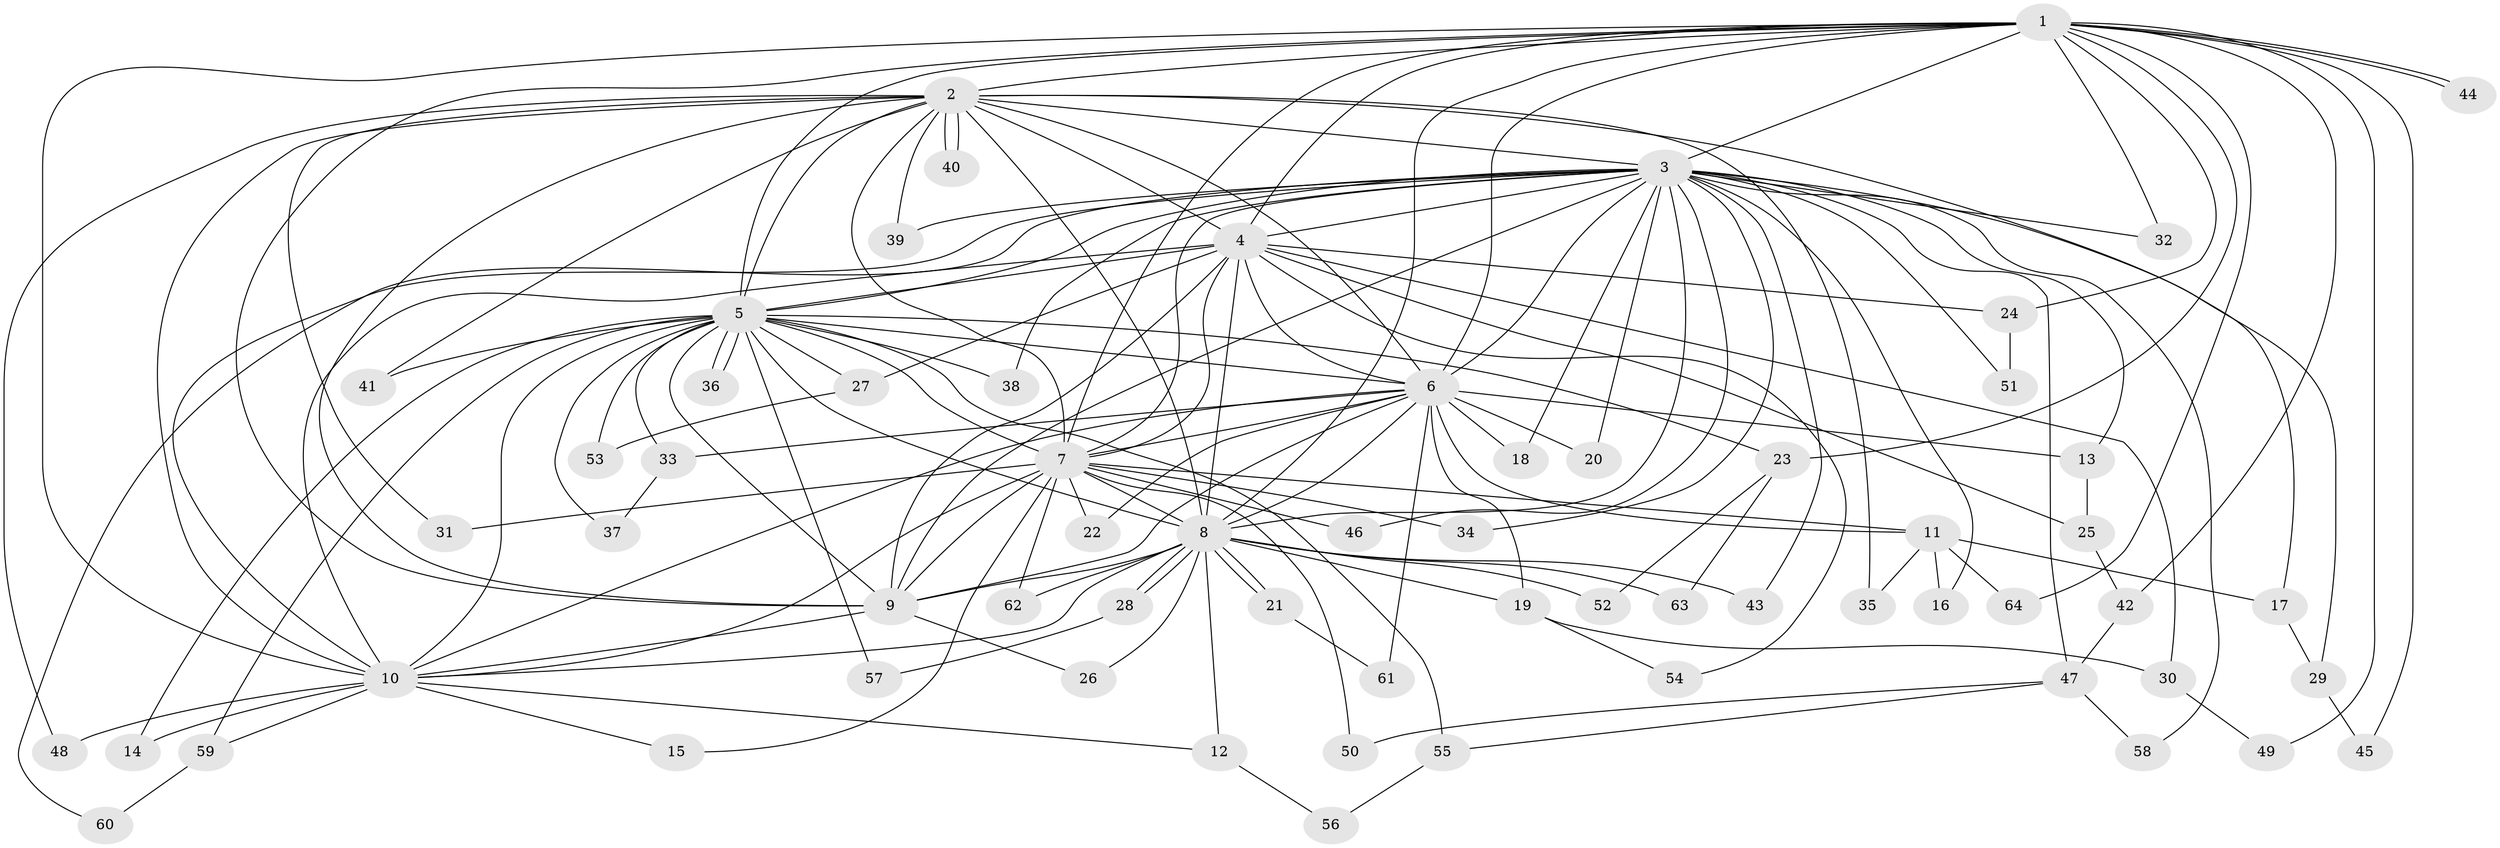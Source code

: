 // coarse degree distribution, {12: 0.047619047619047616, 11: 0.09523809523809523, 7: 0.047619047619047616, 13: 0.09523809523809523, 10: 0.09523809523809523, 5: 0.09523809523809523, 4: 0.14285714285714285, 6: 0.047619047619047616, 2: 0.19047619047619047, 3: 0.09523809523809523, 1: 0.047619047619047616}
// Generated by graph-tools (version 1.1) at 2025/49/03/04/25 22:49:53]
// undirected, 64 vertices, 153 edges
graph export_dot {
  node [color=gray90,style=filled];
  1;
  2;
  3;
  4;
  5;
  6;
  7;
  8;
  9;
  10;
  11;
  12;
  13;
  14;
  15;
  16;
  17;
  18;
  19;
  20;
  21;
  22;
  23;
  24;
  25;
  26;
  27;
  28;
  29;
  30;
  31;
  32;
  33;
  34;
  35;
  36;
  37;
  38;
  39;
  40;
  41;
  42;
  43;
  44;
  45;
  46;
  47;
  48;
  49;
  50;
  51;
  52;
  53;
  54;
  55;
  56;
  57;
  58;
  59;
  60;
  61;
  62;
  63;
  64;
  1 -- 2;
  1 -- 3;
  1 -- 4;
  1 -- 5;
  1 -- 6;
  1 -- 7;
  1 -- 8;
  1 -- 9;
  1 -- 10;
  1 -- 23;
  1 -- 24;
  1 -- 32;
  1 -- 42;
  1 -- 44;
  1 -- 44;
  1 -- 45;
  1 -- 49;
  1 -- 64;
  2 -- 3;
  2 -- 4;
  2 -- 5;
  2 -- 6;
  2 -- 7;
  2 -- 8;
  2 -- 9;
  2 -- 10;
  2 -- 17;
  2 -- 31;
  2 -- 35;
  2 -- 39;
  2 -- 40;
  2 -- 40;
  2 -- 41;
  2 -- 48;
  3 -- 4;
  3 -- 5;
  3 -- 6;
  3 -- 7;
  3 -- 8;
  3 -- 9;
  3 -- 10;
  3 -- 13;
  3 -- 16;
  3 -- 18;
  3 -- 20;
  3 -- 29;
  3 -- 32;
  3 -- 34;
  3 -- 38;
  3 -- 39;
  3 -- 43;
  3 -- 46;
  3 -- 47;
  3 -- 51;
  3 -- 58;
  3 -- 60;
  4 -- 5;
  4 -- 6;
  4 -- 7;
  4 -- 8;
  4 -- 9;
  4 -- 10;
  4 -- 24;
  4 -- 25;
  4 -- 27;
  4 -- 30;
  4 -- 54;
  5 -- 6;
  5 -- 7;
  5 -- 8;
  5 -- 9;
  5 -- 10;
  5 -- 14;
  5 -- 23;
  5 -- 27;
  5 -- 33;
  5 -- 36;
  5 -- 36;
  5 -- 37;
  5 -- 38;
  5 -- 41;
  5 -- 53;
  5 -- 55;
  5 -- 57;
  5 -- 59;
  6 -- 7;
  6 -- 8;
  6 -- 9;
  6 -- 10;
  6 -- 11;
  6 -- 13;
  6 -- 18;
  6 -- 19;
  6 -- 20;
  6 -- 22;
  6 -- 33;
  6 -- 61;
  7 -- 8;
  7 -- 9;
  7 -- 10;
  7 -- 11;
  7 -- 15;
  7 -- 22;
  7 -- 31;
  7 -- 34;
  7 -- 46;
  7 -- 50;
  7 -- 62;
  8 -- 9;
  8 -- 10;
  8 -- 12;
  8 -- 19;
  8 -- 21;
  8 -- 21;
  8 -- 26;
  8 -- 28;
  8 -- 28;
  8 -- 43;
  8 -- 52;
  8 -- 62;
  8 -- 63;
  9 -- 10;
  9 -- 26;
  10 -- 12;
  10 -- 14;
  10 -- 15;
  10 -- 48;
  10 -- 59;
  11 -- 16;
  11 -- 17;
  11 -- 35;
  11 -- 64;
  12 -- 56;
  13 -- 25;
  17 -- 29;
  19 -- 30;
  19 -- 54;
  21 -- 61;
  23 -- 52;
  23 -- 63;
  24 -- 51;
  25 -- 42;
  27 -- 53;
  28 -- 57;
  29 -- 45;
  30 -- 49;
  33 -- 37;
  42 -- 47;
  47 -- 50;
  47 -- 55;
  47 -- 58;
  55 -- 56;
  59 -- 60;
}
